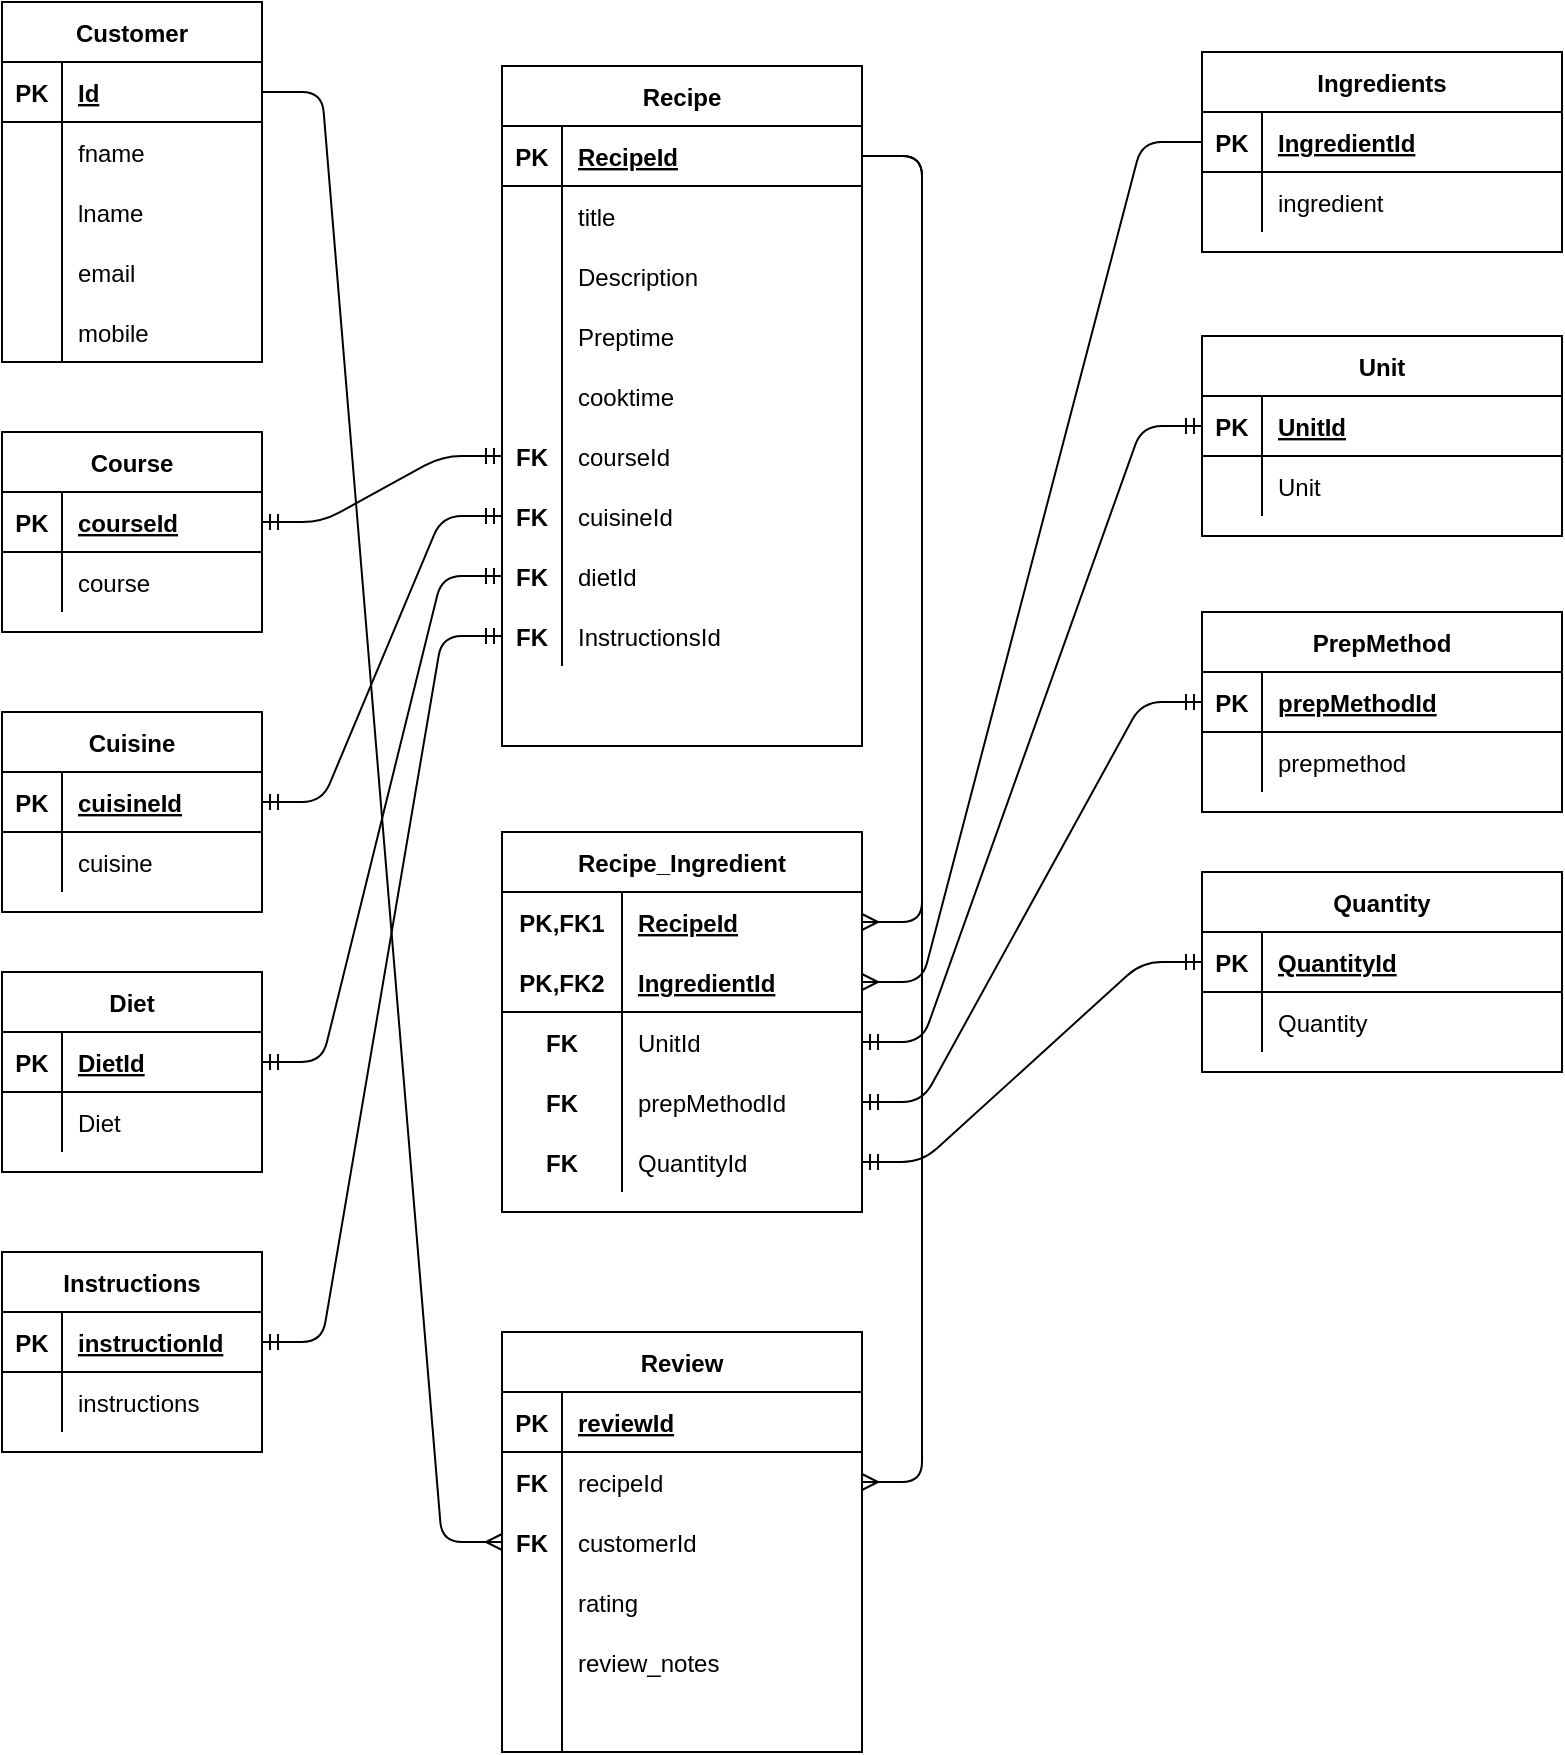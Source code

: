 <mxfile version="14.5.4" type="github">
  <diagram id="c1_cYe2W05QfOeLFE7rr" name="Page-1">
    <mxGraphModel dx="1038" dy="556" grid="1" gridSize="10" guides="1" tooltips="1" connect="1" arrows="1" fold="1" page="1" pageScale="1" pageWidth="850" pageHeight="1100" math="0" shadow="0">
      <root>
        <mxCell id="0" />
        <mxCell id="1" parent="0" />
        <mxCell id="OQLFzOB3HbVpIc1HuOHG-1" value="Customer" style="shape=table;startSize=30;container=1;collapsible=1;childLayout=tableLayout;fixedRows=1;rowLines=0;fontStyle=1;align=center;resizeLast=1;" parent="1" vertex="1">
          <mxGeometry x="30" y="15" width="130" height="180" as="geometry" />
        </mxCell>
        <mxCell id="OQLFzOB3HbVpIc1HuOHG-2" value="" style="shape=partialRectangle;collapsible=0;dropTarget=0;pointerEvents=0;fillColor=none;top=0;left=0;bottom=1;right=0;points=[[0,0.5],[1,0.5]];portConstraint=eastwest;" parent="OQLFzOB3HbVpIc1HuOHG-1" vertex="1">
          <mxGeometry y="30" width="130" height="30" as="geometry" />
        </mxCell>
        <mxCell id="OQLFzOB3HbVpIc1HuOHG-3" value="PK" style="shape=partialRectangle;connectable=0;fillColor=none;top=0;left=0;bottom=0;right=0;fontStyle=1;overflow=hidden;" parent="OQLFzOB3HbVpIc1HuOHG-2" vertex="1">
          <mxGeometry width="30" height="30" as="geometry" />
        </mxCell>
        <mxCell id="OQLFzOB3HbVpIc1HuOHG-4" value="Id" style="shape=partialRectangle;connectable=0;fillColor=none;top=0;left=0;bottom=0;right=0;align=left;spacingLeft=6;fontStyle=5;overflow=hidden;" parent="OQLFzOB3HbVpIc1HuOHG-2" vertex="1">
          <mxGeometry x="30" width="100" height="30" as="geometry" />
        </mxCell>
        <mxCell id="OQLFzOB3HbVpIc1HuOHG-5" value="" style="shape=partialRectangle;collapsible=0;dropTarget=0;pointerEvents=0;fillColor=none;top=0;left=0;bottom=0;right=0;points=[[0,0.5],[1,0.5]];portConstraint=eastwest;" parent="OQLFzOB3HbVpIc1HuOHG-1" vertex="1">
          <mxGeometry y="60" width="130" height="30" as="geometry" />
        </mxCell>
        <mxCell id="OQLFzOB3HbVpIc1HuOHG-6" value="" style="shape=partialRectangle;connectable=0;fillColor=none;top=0;left=0;bottom=0;right=0;editable=1;overflow=hidden;" parent="OQLFzOB3HbVpIc1HuOHG-5" vertex="1">
          <mxGeometry width="30" height="30" as="geometry" />
        </mxCell>
        <mxCell id="OQLFzOB3HbVpIc1HuOHG-7" value="fname" style="shape=partialRectangle;connectable=0;fillColor=none;top=0;left=0;bottom=0;right=0;align=left;spacingLeft=6;overflow=hidden;" parent="OQLFzOB3HbVpIc1HuOHG-5" vertex="1">
          <mxGeometry x="30" width="100" height="30" as="geometry" />
        </mxCell>
        <mxCell id="OQLFzOB3HbVpIc1HuOHG-8" value="" style="shape=partialRectangle;collapsible=0;dropTarget=0;pointerEvents=0;fillColor=none;top=0;left=0;bottom=0;right=0;points=[[0,0.5],[1,0.5]];portConstraint=eastwest;" parent="OQLFzOB3HbVpIc1HuOHG-1" vertex="1">
          <mxGeometry y="90" width="130" height="30" as="geometry" />
        </mxCell>
        <mxCell id="OQLFzOB3HbVpIc1HuOHG-9" value="" style="shape=partialRectangle;connectable=0;fillColor=none;top=0;left=0;bottom=0;right=0;editable=1;overflow=hidden;" parent="OQLFzOB3HbVpIc1HuOHG-8" vertex="1">
          <mxGeometry width="30" height="30" as="geometry" />
        </mxCell>
        <mxCell id="OQLFzOB3HbVpIc1HuOHG-10" value="lname" style="shape=partialRectangle;connectable=0;fillColor=none;top=0;left=0;bottom=0;right=0;align=left;spacingLeft=6;overflow=hidden;" parent="OQLFzOB3HbVpIc1HuOHG-8" vertex="1">
          <mxGeometry x="30" width="100" height="30" as="geometry" />
        </mxCell>
        <mxCell id="V_kt_GirU3p6F8BSQOGr-59" value="" style="shape=partialRectangle;collapsible=0;dropTarget=0;pointerEvents=0;fillColor=none;top=0;left=0;bottom=0;right=0;points=[[0,0.5],[1,0.5]];portConstraint=eastwest;" vertex="1" parent="OQLFzOB3HbVpIc1HuOHG-1">
          <mxGeometry y="120" width="130" height="30" as="geometry" />
        </mxCell>
        <mxCell id="V_kt_GirU3p6F8BSQOGr-60" value="" style="shape=partialRectangle;connectable=0;fillColor=none;top=0;left=0;bottom=0;right=0;editable=1;overflow=hidden;" vertex="1" parent="V_kt_GirU3p6F8BSQOGr-59">
          <mxGeometry width="30" height="30" as="geometry" />
        </mxCell>
        <mxCell id="V_kt_GirU3p6F8BSQOGr-61" value="email" style="shape=partialRectangle;connectable=0;fillColor=none;top=0;left=0;bottom=0;right=0;align=left;spacingLeft=6;overflow=hidden;" vertex="1" parent="V_kt_GirU3p6F8BSQOGr-59">
          <mxGeometry x="30" width="100" height="30" as="geometry" />
        </mxCell>
        <mxCell id="OQLFzOB3HbVpIc1HuOHG-11" value="" style="shape=partialRectangle;collapsible=0;dropTarget=0;pointerEvents=0;fillColor=none;top=0;left=0;bottom=0;right=0;points=[[0,0.5],[1,0.5]];portConstraint=eastwest;" parent="OQLFzOB3HbVpIc1HuOHG-1" vertex="1">
          <mxGeometry y="150" width="130" height="30" as="geometry" />
        </mxCell>
        <mxCell id="OQLFzOB3HbVpIc1HuOHG-12" value="" style="shape=partialRectangle;connectable=0;fillColor=none;top=0;left=0;bottom=0;right=0;editable=1;overflow=hidden;" parent="OQLFzOB3HbVpIc1HuOHG-11" vertex="1">
          <mxGeometry width="30" height="30" as="geometry" />
        </mxCell>
        <mxCell id="OQLFzOB3HbVpIc1HuOHG-13" value="mobile" style="shape=partialRectangle;connectable=0;fillColor=none;top=0;left=0;bottom=0;right=0;align=left;spacingLeft=6;overflow=hidden;" parent="OQLFzOB3HbVpIc1HuOHG-11" vertex="1">
          <mxGeometry x="30" width="100" height="30" as="geometry" />
        </mxCell>
        <mxCell id="OQLFzOB3HbVpIc1HuOHG-28" value="Ingredients" style="shape=table;startSize=30;container=1;collapsible=1;childLayout=tableLayout;fixedRows=1;rowLines=0;fontStyle=1;align=center;resizeLast=1;" parent="1" vertex="1">
          <mxGeometry x="630" y="40" width="180" height="100" as="geometry" />
        </mxCell>
        <mxCell id="V_kt_GirU3p6F8BSQOGr-14" value="" style="shape=partialRectangle;collapsible=0;dropTarget=0;pointerEvents=0;fillColor=none;top=0;left=0;bottom=1;right=0;points=[[0,0.5],[1,0.5]];portConstraint=eastwest;" vertex="1" parent="OQLFzOB3HbVpIc1HuOHG-28">
          <mxGeometry y="30" width="180" height="30" as="geometry" />
        </mxCell>
        <mxCell id="V_kt_GirU3p6F8BSQOGr-15" value="PK" style="shape=partialRectangle;connectable=0;fillColor=none;top=0;left=0;bottom=0;right=0;fontStyle=1;overflow=hidden;" vertex="1" parent="V_kt_GirU3p6F8BSQOGr-14">
          <mxGeometry width="30" height="30" as="geometry" />
        </mxCell>
        <mxCell id="V_kt_GirU3p6F8BSQOGr-16" value="IngredientId" style="shape=partialRectangle;connectable=0;fillColor=none;top=0;left=0;bottom=0;right=0;align=left;spacingLeft=6;fontStyle=5;overflow=hidden;" vertex="1" parent="V_kt_GirU3p6F8BSQOGr-14">
          <mxGeometry x="30" width="150" height="30" as="geometry" />
        </mxCell>
        <mxCell id="OQLFzOB3HbVpIc1HuOHG-32" value="" style="shape=partialRectangle;collapsible=0;dropTarget=0;pointerEvents=0;fillColor=none;top=0;left=0;bottom=0;right=0;points=[[0,0.5],[1,0.5]];portConstraint=eastwest;" parent="OQLFzOB3HbVpIc1HuOHG-28" vertex="1">
          <mxGeometry y="60" width="180" height="30" as="geometry" />
        </mxCell>
        <mxCell id="OQLFzOB3HbVpIc1HuOHG-33" value="" style="shape=partialRectangle;connectable=0;fillColor=none;top=0;left=0;bottom=0;right=0;editable=1;overflow=hidden;" parent="OQLFzOB3HbVpIc1HuOHG-32" vertex="1">
          <mxGeometry width="30" height="30" as="geometry" />
        </mxCell>
        <mxCell id="OQLFzOB3HbVpIc1HuOHG-34" value="ingredient" style="shape=partialRectangle;connectable=0;fillColor=none;top=0;left=0;bottom=0;right=0;align=left;spacingLeft=6;overflow=hidden;" parent="OQLFzOB3HbVpIc1HuOHG-32" vertex="1">
          <mxGeometry x="30" width="150" height="30" as="geometry" />
        </mxCell>
        <mxCell id="JUaD0FgPbk6RhujOC6Gw-1" value="Recipe" style="shape=table;startSize=30;container=1;collapsible=1;childLayout=tableLayout;fixedRows=1;rowLines=0;fontStyle=1;align=center;resizeLast=1;" parent="1" vertex="1">
          <mxGeometry x="280" y="47" width="180" height="340" as="geometry" />
        </mxCell>
        <mxCell id="JUaD0FgPbk6RhujOC6Gw-2" value="" style="shape=partialRectangle;collapsible=0;dropTarget=0;pointerEvents=0;fillColor=none;top=0;left=0;bottom=1;right=0;points=[[0,0.5],[1,0.5]];portConstraint=eastwest;" parent="JUaD0FgPbk6RhujOC6Gw-1" vertex="1">
          <mxGeometry y="30" width="180" height="30" as="geometry" />
        </mxCell>
        <mxCell id="JUaD0FgPbk6RhujOC6Gw-3" value="PK" style="shape=partialRectangle;connectable=0;fillColor=none;top=0;left=0;bottom=0;right=0;fontStyle=1;overflow=hidden;" parent="JUaD0FgPbk6RhujOC6Gw-2" vertex="1">
          <mxGeometry width="30" height="30" as="geometry" />
        </mxCell>
        <mxCell id="JUaD0FgPbk6RhujOC6Gw-4" value="RecipeId" style="shape=partialRectangle;connectable=0;fillColor=none;top=0;left=0;bottom=0;right=0;align=left;spacingLeft=6;fontStyle=5;overflow=hidden;" parent="JUaD0FgPbk6RhujOC6Gw-2" vertex="1">
          <mxGeometry x="30" width="150" height="30" as="geometry" />
        </mxCell>
        <mxCell id="JUaD0FgPbk6RhujOC6Gw-5" value="" style="shape=partialRectangle;collapsible=0;dropTarget=0;pointerEvents=0;fillColor=none;top=0;left=0;bottom=0;right=0;points=[[0,0.5],[1,0.5]];portConstraint=eastwest;" parent="JUaD0FgPbk6RhujOC6Gw-1" vertex="1">
          <mxGeometry y="60" width="180" height="30" as="geometry" />
        </mxCell>
        <mxCell id="JUaD0FgPbk6RhujOC6Gw-6" value="" style="shape=partialRectangle;connectable=0;fillColor=none;top=0;left=0;bottom=0;right=0;editable=1;overflow=hidden;" parent="JUaD0FgPbk6RhujOC6Gw-5" vertex="1">
          <mxGeometry width="30" height="30" as="geometry" />
        </mxCell>
        <mxCell id="JUaD0FgPbk6RhujOC6Gw-7" value="title" style="shape=partialRectangle;connectable=0;fillColor=none;top=0;left=0;bottom=0;right=0;align=left;spacingLeft=6;overflow=hidden;" parent="JUaD0FgPbk6RhujOC6Gw-5" vertex="1">
          <mxGeometry x="30" width="150" height="30" as="geometry" />
        </mxCell>
        <mxCell id="JUaD0FgPbk6RhujOC6Gw-8" value="" style="shape=partialRectangle;collapsible=0;dropTarget=0;pointerEvents=0;fillColor=none;top=0;left=0;bottom=0;right=0;points=[[0,0.5],[1,0.5]];portConstraint=eastwest;" parent="JUaD0FgPbk6RhujOC6Gw-1" vertex="1">
          <mxGeometry y="90" width="180" height="30" as="geometry" />
        </mxCell>
        <mxCell id="JUaD0FgPbk6RhujOC6Gw-9" value="" style="shape=partialRectangle;connectable=0;fillColor=none;top=0;left=0;bottom=0;right=0;editable=1;overflow=hidden;" parent="JUaD0FgPbk6RhujOC6Gw-8" vertex="1">
          <mxGeometry width="30" height="30" as="geometry" />
        </mxCell>
        <mxCell id="JUaD0FgPbk6RhujOC6Gw-10" value="Description" style="shape=partialRectangle;connectable=0;fillColor=none;top=0;left=0;bottom=0;right=0;align=left;spacingLeft=6;overflow=hidden;" parent="JUaD0FgPbk6RhujOC6Gw-8" vertex="1">
          <mxGeometry x="30" width="150" height="30" as="geometry" />
        </mxCell>
        <mxCell id="JUaD0FgPbk6RhujOC6Gw-11" value="" style="shape=partialRectangle;collapsible=0;dropTarget=0;pointerEvents=0;fillColor=none;top=0;left=0;bottom=0;right=0;points=[[0,0.5],[1,0.5]];portConstraint=eastwest;" parent="JUaD0FgPbk6RhujOC6Gw-1" vertex="1">
          <mxGeometry y="120" width="180" height="30" as="geometry" />
        </mxCell>
        <mxCell id="JUaD0FgPbk6RhujOC6Gw-12" value="" style="shape=partialRectangle;connectable=0;fillColor=none;top=0;left=0;bottom=0;right=0;editable=1;overflow=hidden;" parent="JUaD0FgPbk6RhujOC6Gw-11" vertex="1">
          <mxGeometry width="30" height="30" as="geometry" />
        </mxCell>
        <mxCell id="JUaD0FgPbk6RhujOC6Gw-13" value="Preptime" style="shape=partialRectangle;connectable=0;fillColor=none;top=0;left=0;bottom=0;right=0;align=left;spacingLeft=6;overflow=hidden;" parent="JUaD0FgPbk6RhujOC6Gw-11" vertex="1">
          <mxGeometry x="30" width="150" height="30" as="geometry" />
        </mxCell>
        <mxCell id="JUaD0FgPbk6RhujOC6Gw-25" value="" style="shape=partialRectangle;collapsible=0;dropTarget=0;pointerEvents=0;fillColor=none;top=0;left=0;bottom=0;right=0;points=[[0,0.5],[1,0.5]];portConstraint=eastwest;" parent="JUaD0FgPbk6RhujOC6Gw-1" vertex="1">
          <mxGeometry y="150" width="180" height="30" as="geometry" />
        </mxCell>
        <mxCell id="JUaD0FgPbk6RhujOC6Gw-26" value="" style="shape=partialRectangle;connectable=0;fillColor=none;top=0;left=0;bottom=0;right=0;editable=1;overflow=hidden;" parent="JUaD0FgPbk6RhujOC6Gw-25" vertex="1">
          <mxGeometry width="30" height="30" as="geometry" />
        </mxCell>
        <mxCell id="JUaD0FgPbk6RhujOC6Gw-27" value="cooktime" style="shape=partialRectangle;connectable=0;fillColor=none;top=0;left=0;bottom=0;right=0;align=left;spacingLeft=6;overflow=hidden;" parent="JUaD0FgPbk6RhujOC6Gw-25" vertex="1">
          <mxGeometry x="30" width="150" height="30" as="geometry" />
        </mxCell>
        <mxCell id="JUaD0FgPbk6RhujOC6Gw-32" value="" style="shape=partialRectangle;collapsible=0;dropTarget=0;pointerEvents=0;fillColor=none;top=0;left=0;bottom=0;right=0;points=[[0,0.5],[1,0.5]];portConstraint=eastwest;" parent="JUaD0FgPbk6RhujOC6Gw-1" vertex="1">
          <mxGeometry y="180" width="180" height="30" as="geometry" />
        </mxCell>
        <mxCell id="JUaD0FgPbk6RhujOC6Gw-33" value="FK" style="shape=partialRectangle;connectable=0;fillColor=none;top=0;left=0;bottom=0;right=0;editable=1;overflow=hidden;fontStyle=1" parent="JUaD0FgPbk6RhujOC6Gw-32" vertex="1">
          <mxGeometry width="30" height="30" as="geometry" />
        </mxCell>
        <mxCell id="JUaD0FgPbk6RhujOC6Gw-34" value="courseId" style="shape=partialRectangle;connectable=0;fillColor=none;top=0;left=0;bottom=0;right=0;align=left;spacingLeft=6;overflow=hidden;" parent="JUaD0FgPbk6RhujOC6Gw-32" vertex="1">
          <mxGeometry x="30" width="150" height="30" as="geometry" />
        </mxCell>
        <mxCell id="JUaD0FgPbk6RhujOC6Gw-35" value="" style="shape=partialRectangle;collapsible=0;dropTarget=0;pointerEvents=0;fillColor=none;top=0;left=0;bottom=0;right=0;points=[[0,0.5],[1,0.5]];portConstraint=eastwest;" parent="JUaD0FgPbk6RhujOC6Gw-1" vertex="1">
          <mxGeometry y="210" width="180" height="30" as="geometry" />
        </mxCell>
        <mxCell id="JUaD0FgPbk6RhujOC6Gw-36" value="FK" style="shape=partialRectangle;connectable=0;fillColor=none;top=0;left=0;bottom=0;right=0;editable=1;overflow=hidden;fontStyle=1" parent="JUaD0FgPbk6RhujOC6Gw-35" vertex="1">
          <mxGeometry width="30" height="30" as="geometry" />
        </mxCell>
        <mxCell id="JUaD0FgPbk6RhujOC6Gw-37" value="cuisineId" style="shape=partialRectangle;connectable=0;fillColor=none;top=0;left=0;bottom=0;right=0;align=left;spacingLeft=6;overflow=hidden;" parent="JUaD0FgPbk6RhujOC6Gw-35" vertex="1">
          <mxGeometry x="30" width="150" height="30" as="geometry" />
        </mxCell>
        <mxCell id="JUaD0FgPbk6RhujOC6Gw-38" value="" style="shape=partialRectangle;collapsible=0;dropTarget=0;pointerEvents=0;fillColor=none;top=0;left=0;bottom=0;right=0;points=[[0,0.5],[1,0.5]];portConstraint=eastwest;" parent="JUaD0FgPbk6RhujOC6Gw-1" vertex="1">
          <mxGeometry y="240" width="180" height="30" as="geometry" />
        </mxCell>
        <mxCell id="JUaD0FgPbk6RhujOC6Gw-39" value="FK" style="shape=partialRectangle;connectable=0;fillColor=none;top=0;left=0;bottom=0;right=0;editable=1;overflow=hidden;fontStyle=1" parent="JUaD0FgPbk6RhujOC6Gw-38" vertex="1">
          <mxGeometry width="30" height="30" as="geometry" />
        </mxCell>
        <mxCell id="JUaD0FgPbk6RhujOC6Gw-40" value="dietId" style="shape=partialRectangle;connectable=0;fillColor=none;top=0;left=0;bottom=0;right=0;align=left;spacingLeft=6;overflow=hidden;" parent="JUaD0FgPbk6RhujOC6Gw-38" vertex="1">
          <mxGeometry x="30" width="150" height="30" as="geometry" />
        </mxCell>
        <mxCell id="JUaD0FgPbk6RhujOC6Gw-41" value="" style="shape=partialRectangle;collapsible=0;dropTarget=0;pointerEvents=0;fillColor=none;top=0;left=0;bottom=0;right=0;points=[[0,0.5],[1,0.5]];portConstraint=eastwest;" parent="JUaD0FgPbk6RhujOC6Gw-1" vertex="1">
          <mxGeometry y="270" width="180" height="30" as="geometry" />
        </mxCell>
        <mxCell id="JUaD0FgPbk6RhujOC6Gw-42" value="FK" style="shape=partialRectangle;connectable=0;fillColor=none;top=0;left=0;bottom=0;right=0;editable=1;overflow=hidden;fontStyle=1" parent="JUaD0FgPbk6RhujOC6Gw-41" vertex="1">
          <mxGeometry width="30" height="30" as="geometry" />
        </mxCell>
        <mxCell id="JUaD0FgPbk6RhujOC6Gw-43" value="InstructionsId" style="shape=partialRectangle;connectable=0;fillColor=none;top=0;left=0;bottom=0;right=0;align=left;spacingLeft=6;overflow=hidden;" parent="JUaD0FgPbk6RhujOC6Gw-41" vertex="1">
          <mxGeometry x="30" width="150" height="30" as="geometry" />
        </mxCell>
        <mxCell id="JUaD0FgPbk6RhujOC6Gw-47" value="Unit" style="shape=table;startSize=30;container=1;collapsible=1;childLayout=tableLayout;fixedRows=1;rowLines=0;fontStyle=1;align=center;resizeLast=1;" parent="1" vertex="1">
          <mxGeometry x="630" y="182" width="180" height="100" as="geometry" />
        </mxCell>
        <mxCell id="JUaD0FgPbk6RhujOC6Gw-48" value="" style="shape=partialRectangle;collapsible=0;dropTarget=0;pointerEvents=0;fillColor=none;top=0;left=0;bottom=1;right=0;points=[[0,0.5],[1,0.5]];portConstraint=eastwest;" parent="JUaD0FgPbk6RhujOC6Gw-47" vertex="1">
          <mxGeometry y="30" width="180" height="30" as="geometry" />
        </mxCell>
        <mxCell id="JUaD0FgPbk6RhujOC6Gw-49" value="PK" style="shape=partialRectangle;connectable=0;fillColor=none;top=0;left=0;bottom=0;right=0;fontStyle=1;overflow=hidden;" parent="JUaD0FgPbk6RhujOC6Gw-48" vertex="1">
          <mxGeometry width="30" height="30" as="geometry" />
        </mxCell>
        <mxCell id="JUaD0FgPbk6RhujOC6Gw-50" value="UnitId" style="shape=partialRectangle;connectable=0;fillColor=none;top=0;left=0;bottom=0;right=0;align=left;spacingLeft=6;fontStyle=5;overflow=hidden;" parent="JUaD0FgPbk6RhujOC6Gw-48" vertex="1">
          <mxGeometry x="30" width="150" height="30" as="geometry" />
        </mxCell>
        <mxCell id="JUaD0FgPbk6RhujOC6Gw-51" value="" style="shape=partialRectangle;collapsible=0;dropTarget=0;pointerEvents=0;fillColor=none;top=0;left=0;bottom=0;right=0;points=[[0,0.5],[1,0.5]];portConstraint=eastwest;" parent="JUaD0FgPbk6RhujOC6Gw-47" vertex="1">
          <mxGeometry y="60" width="180" height="30" as="geometry" />
        </mxCell>
        <mxCell id="JUaD0FgPbk6RhujOC6Gw-52" value="" style="shape=partialRectangle;connectable=0;fillColor=none;top=0;left=0;bottom=0;right=0;editable=1;overflow=hidden;" parent="JUaD0FgPbk6RhujOC6Gw-51" vertex="1">
          <mxGeometry width="30" height="30" as="geometry" />
        </mxCell>
        <mxCell id="JUaD0FgPbk6RhujOC6Gw-53" value="Unit" style="shape=partialRectangle;connectable=0;fillColor=none;top=0;left=0;bottom=0;right=0;align=left;spacingLeft=6;overflow=hidden;" parent="JUaD0FgPbk6RhujOC6Gw-51" vertex="1">
          <mxGeometry x="30" width="150" height="30" as="geometry" />
        </mxCell>
        <mxCell id="JUaD0FgPbk6RhujOC6Gw-60" value="Quantity" style="shape=table;startSize=30;container=1;collapsible=1;childLayout=tableLayout;fixedRows=1;rowLines=0;fontStyle=1;align=center;resizeLast=1;" parent="1" vertex="1">
          <mxGeometry x="630" y="450" width="180" height="100" as="geometry" />
        </mxCell>
        <mxCell id="JUaD0FgPbk6RhujOC6Gw-61" value="" style="shape=partialRectangle;collapsible=0;dropTarget=0;pointerEvents=0;fillColor=none;top=0;left=0;bottom=1;right=0;points=[[0,0.5],[1,0.5]];portConstraint=eastwest;" parent="JUaD0FgPbk6RhujOC6Gw-60" vertex="1">
          <mxGeometry y="30" width="180" height="30" as="geometry" />
        </mxCell>
        <mxCell id="JUaD0FgPbk6RhujOC6Gw-62" value="PK" style="shape=partialRectangle;connectable=0;fillColor=none;top=0;left=0;bottom=0;right=0;fontStyle=1;overflow=hidden;" parent="JUaD0FgPbk6RhujOC6Gw-61" vertex="1">
          <mxGeometry width="30" height="30" as="geometry" />
        </mxCell>
        <mxCell id="JUaD0FgPbk6RhujOC6Gw-63" value="QuantityId" style="shape=partialRectangle;connectable=0;fillColor=none;top=0;left=0;bottom=0;right=0;align=left;spacingLeft=6;fontStyle=5;overflow=hidden;" parent="JUaD0FgPbk6RhujOC6Gw-61" vertex="1">
          <mxGeometry x="30" width="150" height="30" as="geometry" />
        </mxCell>
        <mxCell id="JUaD0FgPbk6RhujOC6Gw-64" value="" style="shape=partialRectangle;collapsible=0;dropTarget=0;pointerEvents=0;fillColor=none;top=0;left=0;bottom=0;right=0;points=[[0,0.5],[1,0.5]];portConstraint=eastwest;" parent="JUaD0FgPbk6RhujOC6Gw-60" vertex="1">
          <mxGeometry y="60" width="180" height="30" as="geometry" />
        </mxCell>
        <mxCell id="JUaD0FgPbk6RhujOC6Gw-65" value="" style="shape=partialRectangle;connectable=0;fillColor=none;top=0;left=0;bottom=0;right=0;editable=1;overflow=hidden;" parent="JUaD0FgPbk6RhujOC6Gw-64" vertex="1">
          <mxGeometry width="30" height="30" as="geometry" />
        </mxCell>
        <mxCell id="JUaD0FgPbk6RhujOC6Gw-66" value="Quantity" style="shape=partialRectangle;connectable=0;fillColor=none;top=0;left=0;bottom=0;right=0;align=left;spacingLeft=6;overflow=hidden;" parent="JUaD0FgPbk6RhujOC6Gw-64" vertex="1">
          <mxGeometry x="30" width="150" height="30" as="geometry" />
        </mxCell>
        <mxCell id="V_kt_GirU3p6F8BSQOGr-1" value="Recipe_Ingredient" style="shape=table;startSize=30;container=1;collapsible=1;childLayout=tableLayout;fixedRows=1;rowLines=0;fontStyle=1;align=center;resizeLast=1;" vertex="1" parent="1">
          <mxGeometry x="280" y="430" width="180" height="190" as="geometry" />
        </mxCell>
        <mxCell id="V_kt_GirU3p6F8BSQOGr-2" value="" style="shape=partialRectangle;collapsible=0;dropTarget=0;pointerEvents=0;fillColor=none;top=0;left=0;bottom=0;right=0;points=[[0,0.5],[1,0.5]];portConstraint=eastwest;" vertex="1" parent="V_kt_GirU3p6F8BSQOGr-1">
          <mxGeometry y="30" width="180" height="30" as="geometry" />
        </mxCell>
        <mxCell id="V_kt_GirU3p6F8BSQOGr-3" value="PK,FK1" style="shape=partialRectangle;connectable=0;fillColor=none;top=0;left=0;bottom=0;right=0;fontStyle=1;overflow=hidden;" vertex="1" parent="V_kt_GirU3p6F8BSQOGr-2">
          <mxGeometry width="60" height="30" as="geometry" />
        </mxCell>
        <mxCell id="V_kt_GirU3p6F8BSQOGr-4" value="RecipeId" style="shape=partialRectangle;connectable=0;fillColor=none;top=0;left=0;bottom=0;right=0;align=left;spacingLeft=6;fontStyle=5;overflow=hidden;" vertex="1" parent="V_kt_GirU3p6F8BSQOGr-2">
          <mxGeometry x="60" width="120" height="30" as="geometry" />
        </mxCell>
        <mxCell id="V_kt_GirU3p6F8BSQOGr-5" value="" style="shape=partialRectangle;collapsible=0;dropTarget=0;pointerEvents=0;fillColor=none;top=0;left=0;bottom=1;right=0;points=[[0,0.5],[1,0.5]];portConstraint=eastwest;" vertex="1" parent="V_kt_GirU3p6F8BSQOGr-1">
          <mxGeometry y="60" width="180" height="30" as="geometry" />
        </mxCell>
        <mxCell id="V_kt_GirU3p6F8BSQOGr-6" value="PK,FK2" style="shape=partialRectangle;connectable=0;fillColor=none;top=0;left=0;bottom=0;right=0;fontStyle=1;overflow=hidden;" vertex="1" parent="V_kt_GirU3p6F8BSQOGr-5">
          <mxGeometry width="60" height="30" as="geometry" />
        </mxCell>
        <mxCell id="V_kt_GirU3p6F8BSQOGr-7" value="IngredientId" style="shape=partialRectangle;connectable=0;fillColor=none;top=0;left=0;bottom=0;right=0;align=left;spacingLeft=6;fontStyle=5;overflow=hidden;" vertex="1" parent="V_kt_GirU3p6F8BSQOGr-5">
          <mxGeometry x="60" width="120" height="30" as="geometry" />
        </mxCell>
        <mxCell id="V_kt_GirU3p6F8BSQOGr-8" value="" style="shape=partialRectangle;collapsible=0;dropTarget=0;pointerEvents=0;fillColor=none;top=0;left=0;bottom=0;right=0;points=[[0,0.5],[1,0.5]];portConstraint=eastwest;" vertex="1" parent="V_kt_GirU3p6F8BSQOGr-1">
          <mxGeometry y="90" width="180" height="30" as="geometry" />
        </mxCell>
        <mxCell id="V_kt_GirU3p6F8BSQOGr-9" value="FK" style="shape=partialRectangle;connectable=0;fillColor=none;top=0;left=0;bottom=0;right=0;editable=1;overflow=hidden;fontStyle=1" vertex="1" parent="V_kt_GirU3p6F8BSQOGr-8">
          <mxGeometry width="60" height="30" as="geometry" />
        </mxCell>
        <mxCell id="V_kt_GirU3p6F8BSQOGr-10" value="UnitId" style="shape=partialRectangle;connectable=0;fillColor=none;top=0;left=0;bottom=0;right=0;align=left;spacingLeft=6;overflow=hidden;" vertex="1" parent="V_kt_GirU3p6F8BSQOGr-8">
          <mxGeometry x="60" width="120" height="30" as="geometry" />
        </mxCell>
        <mxCell id="V_kt_GirU3p6F8BSQOGr-41" value="" style="shape=partialRectangle;collapsible=0;dropTarget=0;pointerEvents=0;fillColor=none;top=0;left=0;bottom=0;right=0;points=[[0,0.5],[1,0.5]];portConstraint=eastwest;" vertex="1" parent="V_kt_GirU3p6F8BSQOGr-1">
          <mxGeometry y="120" width="180" height="30" as="geometry" />
        </mxCell>
        <mxCell id="V_kt_GirU3p6F8BSQOGr-42" value="FK" style="shape=partialRectangle;connectable=0;fillColor=none;top=0;left=0;bottom=0;right=0;editable=1;overflow=hidden;fontStyle=1" vertex="1" parent="V_kt_GirU3p6F8BSQOGr-41">
          <mxGeometry width="60" height="30" as="geometry" />
        </mxCell>
        <mxCell id="V_kt_GirU3p6F8BSQOGr-43" value="prepMethodId" style="shape=partialRectangle;connectable=0;fillColor=none;top=0;left=0;bottom=0;right=0;align=left;spacingLeft=6;overflow=hidden;" vertex="1" parent="V_kt_GirU3p6F8BSQOGr-41">
          <mxGeometry x="60" width="120" height="30" as="geometry" />
        </mxCell>
        <mxCell id="V_kt_GirU3p6F8BSQOGr-11" value="" style="shape=partialRectangle;collapsible=0;dropTarget=0;pointerEvents=0;fillColor=none;top=0;left=0;bottom=0;right=0;points=[[0,0.5],[1,0.5]];portConstraint=eastwest;" vertex="1" parent="V_kt_GirU3p6F8BSQOGr-1">
          <mxGeometry y="150" width="180" height="30" as="geometry" />
        </mxCell>
        <mxCell id="V_kt_GirU3p6F8BSQOGr-12" value="FK" style="shape=partialRectangle;connectable=0;fillColor=none;top=0;left=0;bottom=0;right=0;editable=1;overflow=hidden;fontStyle=1" vertex="1" parent="V_kt_GirU3p6F8BSQOGr-11">
          <mxGeometry width="60" height="30" as="geometry" />
        </mxCell>
        <mxCell id="V_kt_GirU3p6F8BSQOGr-13" value="QuantityId" style="shape=partialRectangle;connectable=0;fillColor=none;top=0;left=0;bottom=0;right=0;align=left;spacingLeft=6;overflow=hidden;" vertex="1" parent="V_kt_GirU3p6F8BSQOGr-11">
          <mxGeometry x="60" width="120" height="30" as="geometry" />
        </mxCell>
        <mxCell id="V_kt_GirU3p6F8BSQOGr-21" value="PrepMethod" style="shape=table;startSize=30;container=1;collapsible=1;childLayout=tableLayout;fixedRows=1;rowLines=0;fontStyle=1;align=center;resizeLast=1;" vertex="1" parent="1">
          <mxGeometry x="630" y="320" width="180" height="100" as="geometry" />
        </mxCell>
        <mxCell id="V_kt_GirU3p6F8BSQOGr-22" value="" style="shape=partialRectangle;collapsible=0;dropTarget=0;pointerEvents=0;fillColor=none;top=0;left=0;bottom=1;right=0;points=[[0,0.5],[1,0.5]];portConstraint=eastwest;" vertex="1" parent="V_kt_GirU3p6F8BSQOGr-21">
          <mxGeometry y="30" width="180" height="30" as="geometry" />
        </mxCell>
        <mxCell id="V_kt_GirU3p6F8BSQOGr-23" value="PK" style="shape=partialRectangle;connectable=0;fillColor=none;top=0;left=0;bottom=0;right=0;fontStyle=1;overflow=hidden;" vertex="1" parent="V_kt_GirU3p6F8BSQOGr-22">
          <mxGeometry width="30" height="30" as="geometry" />
        </mxCell>
        <mxCell id="V_kt_GirU3p6F8BSQOGr-24" value="prepMethodId" style="shape=partialRectangle;connectable=0;fillColor=none;top=0;left=0;bottom=0;right=0;align=left;spacingLeft=6;fontStyle=5;overflow=hidden;" vertex="1" parent="V_kt_GirU3p6F8BSQOGr-22">
          <mxGeometry x="30" width="150" height="30" as="geometry" />
        </mxCell>
        <mxCell id="V_kt_GirU3p6F8BSQOGr-25" value="" style="shape=partialRectangle;collapsible=0;dropTarget=0;pointerEvents=0;fillColor=none;top=0;left=0;bottom=0;right=0;points=[[0,0.5],[1,0.5]];portConstraint=eastwest;" vertex="1" parent="V_kt_GirU3p6F8BSQOGr-21">
          <mxGeometry y="60" width="180" height="30" as="geometry" />
        </mxCell>
        <mxCell id="V_kt_GirU3p6F8BSQOGr-26" value="" style="shape=partialRectangle;connectable=0;fillColor=none;top=0;left=0;bottom=0;right=0;editable=1;overflow=hidden;" vertex="1" parent="V_kt_GirU3p6F8BSQOGr-25">
          <mxGeometry width="30" height="30" as="geometry" />
        </mxCell>
        <mxCell id="V_kt_GirU3p6F8BSQOGr-27" value="prepmethod" style="shape=partialRectangle;connectable=0;fillColor=none;top=0;left=0;bottom=0;right=0;align=left;spacingLeft=6;overflow=hidden;" vertex="1" parent="V_kt_GirU3p6F8BSQOGr-25">
          <mxGeometry x="30" width="150" height="30" as="geometry" />
        </mxCell>
        <mxCell id="V_kt_GirU3p6F8BSQOGr-45" value="Course" style="shape=table;startSize=30;container=1;collapsible=1;childLayout=tableLayout;fixedRows=1;rowLines=0;fontStyle=1;align=center;resizeLast=1;" vertex="1" parent="1">
          <mxGeometry x="30" y="230" width="130" height="100" as="geometry" />
        </mxCell>
        <mxCell id="V_kt_GirU3p6F8BSQOGr-46" value="" style="shape=partialRectangle;collapsible=0;dropTarget=0;pointerEvents=0;fillColor=none;top=0;left=0;bottom=1;right=0;points=[[0,0.5],[1,0.5]];portConstraint=eastwest;" vertex="1" parent="V_kt_GirU3p6F8BSQOGr-45">
          <mxGeometry y="30" width="130" height="30" as="geometry" />
        </mxCell>
        <mxCell id="V_kt_GirU3p6F8BSQOGr-47" value="PK" style="shape=partialRectangle;connectable=0;fillColor=none;top=0;left=0;bottom=0;right=0;fontStyle=1;overflow=hidden;" vertex="1" parent="V_kt_GirU3p6F8BSQOGr-46">
          <mxGeometry width="30" height="30" as="geometry" />
        </mxCell>
        <mxCell id="V_kt_GirU3p6F8BSQOGr-48" value="courseId" style="shape=partialRectangle;connectable=0;fillColor=none;top=0;left=0;bottom=0;right=0;align=left;spacingLeft=6;fontStyle=5;overflow=hidden;" vertex="1" parent="V_kt_GirU3p6F8BSQOGr-46">
          <mxGeometry x="30" width="100" height="30" as="geometry" />
        </mxCell>
        <mxCell id="V_kt_GirU3p6F8BSQOGr-49" value="" style="shape=partialRectangle;collapsible=0;dropTarget=0;pointerEvents=0;fillColor=none;top=0;left=0;bottom=0;right=0;points=[[0,0.5],[1,0.5]];portConstraint=eastwest;" vertex="1" parent="V_kt_GirU3p6F8BSQOGr-45">
          <mxGeometry y="60" width="130" height="30" as="geometry" />
        </mxCell>
        <mxCell id="V_kt_GirU3p6F8BSQOGr-50" value="" style="shape=partialRectangle;connectable=0;fillColor=none;top=0;left=0;bottom=0;right=0;editable=1;overflow=hidden;" vertex="1" parent="V_kt_GirU3p6F8BSQOGr-49">
          <mxGeometry width="30" height="30" as="geometry" />
        </mxCell>
        <mxCell id="V_kt_GirU3p6F8BSQOGr-51" value="course" style="shape=partialRectangle;connectable=0;fillColor=none;top=0;left=0;bottom=0;right=0;align=left;spacingLeft=6;overflow=hidden;" vertex="1" parent="V_kt_GirU3p6F8BSQOGr-49">
          <mxGeometry x="30" width="100" height="30" as="geometry" />
        </mxCell>
        <mxCell id="V_kt_GirU3p6F8BSQOGr-62" value="Diet" style="shape=table;startSize=30;container=1;collapsible=1;childLayout=tableLayout;fixedRows=1;rowLines=0;fontStyle=1;align=center;resizeLast=1;" vertex="1" parent="1">
          <mxGeometry x="30" y="500" width="130" height="100" as="geometry" />
        </mxCell>
        <mxCell id="V_kt_GirU3p6F8BSQOGr-63" value="" style="shape=partialRectangle;collapsible=0;dropTarget=0;pointerEvents=0;fillColor=none;top=0;left=0;bottom=1;right=0;points=[[0,0.5],[1,0.5]];portConstraint=eastwest;" vertex="1" parent="V_kt_GirU3p6F8BSQOGr-62">
          <mxGeometry y="30" width="130" height="30" as="geometry" />
        </mxCell>
        <mxCell id="V_kt_GirU3p6F8BSQOGr-64" value="PK" style="shape=partialRectangle;connectable=0;fillColor=none;top=0;left=0;bottom=0;right=0;fontStyle=1;overflow=hidden;" vertex="1" parent="V_kt_GirU3p6F8BSQOGr-63">
          <mxGeometry width="30" height="30" as="geometry" />
        </mxCell>
        <mxCell id="V_kt_GirU3p6F8BSQOGr-65" value="DietId" style="shape=partialRectangle;connectable=0;fillColor=none;top=0;left=0;bottom=0;right=0;align=left;spacingLeft=6;fontStyle=5;overflow=hidden;" vertex="1" parent="V_kt_GirU3p6F8BSQOGr-63">
          <mxGeometry x="30" width="100" height="30" as="geometry" />
        </mxCell>
        <mxCell id="V_kt_GirU3p6F8BSQOGr-66" value="" style="shape=partialRectangle;collapsible=0;dropTarget=0;pointerEvents=0;fillColor=none;top=0;left=0;bottom=0;right=0;points=[[0,0.5],[1,0.5]];portConstraint=eastwest;" vertex="1" parent="V_kt_GirU3p6F8BSQOGr-62">
          <mxGeometry y="60" width="130" height="30" as="geometry" />
        </mxCell>
        <mxCell id="V_kt_GirU3p6F8BSQOGr-67" value="" style="shape=partialRectangle;connectable=0;fillColor=none;top=0;left=0;bottom=0;right=0;editable=1;overflow=hidden;" vertex="1" parent="V_kt_GirU3p6F8BSQOGr-66">
          <mxGeometry width="30" height="30" as="geometry" />
        </mxCell>
        <mxCell id="V_kt_GirU3p6F8BSQOGr-68" value="Diet" style="shape=partialRectangle;connectable=0;fillColor=none;top=0;left=0;bottom=0;right=0;align=left;spacingLeft=6;overflow=hidden;" vertex="1" parent="V_kt_GirU3p6F8BSQOGr-66">
          <mxGeometry x="30" width="100" height="30" as="geometry" />
        </mxCell>
        <mxCell id="V_kt_GirU3p6F8BSQOGr-76" value="Cuisine" style="shape=table;startSize=30;container=1;collapsible=1;childLayout=tableLayout;fixedRows=1;rowLines=0;fontStyle=1;align=center;resizeLast=1;" vertex="1" parent="1">
          <mxGeometry x="30" y="370" width="130" height="100" as="geometry" />
        </mxCell>
        <mxCell id="V_kt_GirU3p6F8BSQOGr-77" value="" style="shape=partialRectangle;collapsible=0;dropTarget=0;pointerEvents=0;fillColor=none;top=0;left=0;bottom=1;right=0;points=[[0,0.5],[1,0.5]];portConstraint=eastwest;" vertex="1" parent="V_kt_GirU3p6F8BSQOGr-76">
          <mxGeometry y="30" width="130" height="30" as="geometry" />
        </mxCell>
        <mxCell id="V_kt_GirU3p6F8BSQOGr-78" value="PK" style="shape=partialRectangle;connectable=0;fillColor=none;top=0;left=0;bottom=0;right=0;fontStyle=1;overflow=hidden;" vertex="1" parent="V_kt_GirU3p6F8BSQOGr-77">
          <mxGeometry width="30" height="30" as="geometry" />
        </mxCell>
        <mxCell id="V_kt_GirU3p6F8BSQOGr-79" value="cuisineId" style="shape=partialRectangle;connectable=0;fillColor=none;top=0;left=0;bottom=0;right=0;align=left;spacingLeft=6;fontStyle=5;overflow=hidden;" vertex="1" parent="V_kt_GirU3p6F8BSQOGr-77">
          <mxGeometry x="30" width="100" height="30" as="geometry" />
        </mxCell>
        <mxCell id="V_kt_GirU3p6F8BSQOGr-80" value="" style="shape=partialRectangle;collapsible=0;dropTarget=0;pointerEvents=0;fillColor=none;top=0;left=0;bottom=0;right=0;points=[[0,0.5],[1,0.5]];portConstraint=eastwest;" vertex="1" parent="V_kt_GirU3p6F8BSQOGr-76">
          <mxGeometry y="60" width="130" height="30" as="geometry" />
        </mxCell>
        <mxCell id="V_kt_GirU3p6F8BSQOGr-81" value="" style="shape=partialRectangle;connectable=0;fillColor=none;top=0;left=0;bottom=0;right=0;editable=1;overflow=hidden;" vertex="1" parent="V_kt_GirU3p6F8BSQOGr-80">
          <mxGeometry width="30" height="30" as="geometry" />
        </mxCell>
        <mxCell id="V_kt_GirU3p6F8BSQOGr-82" value="cuisine" style="shape=partialRectangle;connectable=0;fillColor=none;top=0;left=0;bottom=0;right=0;align=left;spacingLeft=6;overflow=hidden;" vertex="1" parent="V_kt_GirU3p6F8BSQOGr-80">
          <mxGeometry x="30" width="100" height="30" as="geometry" />
        </mxCell>
        <mxCell id="V_kt_GirU3p6F8BSQOGr-89" value="Instructions" style="shape=table;startSize=30;container=1;collapsible=1;childLayout=tableLayout;fixedRows=1;rowLines=0;fontStyle=1;align=center;resizeLast=1;" vertex="1" parent="1">
          <mxGeometry x="30" y="640" width="130" height="100" as="geometry" />
        </mxCell>
        <mxCell id="V_kt_GirU3p6F8BSQOGr-90" value="" style="shape=partialRectangle;collapsible=0;dropTarget=0;pointerEvents=0;fillColor=none;top=0;left=0;bottom=1;right=0;points=[[0,0.5],[1,0.5]];portConstraint=eastwest;" vertex="1" parent="V_kt_GirU3p6F8BSQOGr-89">
          <mxGeometry y="30" width="130" height="30" as="geometry" />
        </mxCell>
        <mxCell id="V_kt_GirU3p6F8BSQOGr-91" value="PK" style="shape=partialRectangle;connectable=0;fillColor=none;top=0;left=0;bottom=0;right=0;fontStyle=1;overflow=hidden;" vertex="1" parent="V_kt_GirU3p6F8BSQOGr-90">
          <mxGeometry width="30" height="30" as="geometry" />
        </mxCell>
        <mxCell id="V_kt_GirU3p6F8BSQOGr-92" value="instructionId" style="shape=partialRectangle;connectable=0;fillColor=none;top=0;left=0;bottom=0;right=0;align=left;spacingLeft=6;fontStyle=5;overflow=hidden;" vertex="1" parent="V_kt_GirU3p6F8BSQOGr-90">
          <mxGeometry x="30" width="100" height="30" as="geometry" />
        </mxCell>
        <mxCell id="V_kt_GirU3p6F8BSQOGr-93" value="" style="shape=partialRectangle;collapsible=0;dropTarget=0;pointerEvents=0;fillColor=none;top=0;left=0;bottom=0;right=0;points=[[0,0.5],[1,0.5]];portConstraint=eastwest;" vertex="1" parent="V_kt_GirU3p6F8BSQOGr-89">
          <mxGeometry y="60" width="130" height="30" as="geometry" />
        </mxCell>
        <mxCell id="V_kt_GirU3p6F8BSQOGr-94" value="" style="shape=partialRectangle;connectable=0;fillColor=none;top=0;left=0;bottom=0;right=0;editable=1;overflow=hidden;" vertex="1" parent="V_kt_GirU3p6F8BSQOGr-93">
          <mxGeometry width="30" height="30" as="geometry" />
        </mxCell>
        <mxCell id="V_kt_GirU3p6F8BSQOGr-95" value="instructions" style="shape=partialRectangle;connectable=0;fillColor=none;top=0;left=0;bottom=0;right=0;align=left;spacingLeft=6;overflow=hidden;" vertex="1" parent="V_kt_GirU3p6F8BSQOGr-93">
          <mxGeometry x="30" width="100" height="30" as="geometry" />
        </mxCell>
        <mxCell id="V_kt_GirU3p6F8BSQOGr-104" value="" style="edgeStyle=entityRelationEdgeStyle;fontSize=12;html=1;endArrow=ERmandOne;startArrow=ERmandOne;" edge="1" parent="1" source="V_kt_GirU3p6F8BSQOGr-63" target="JUaD0FgPbk6RhujOC6Gw-38">
          <mxGeometry width="100" height="100" relative="1" as="geometry">
            <mxPoint x="130" y="530" as="sourcePoint" />
            <mxPoint x="230" y="430" as="targetPoint" />
          </mxGeometry>
        </mxCell>
        <mxCell id="V_kt_GirU3p6F8BSQOGr-105" value="" style="edgeStyle=entityRelationEdgeStyle;fontSize=12;html=1;endArrow=ERmandOne;startArrow=ERmandOne;exitX=1;exitY=0.5;exitDx=0;exitDy=0;" edge="1" parent="1" source="V_kt_GirU3p6F8BSQOGr-46" target="JUaD0FgPbk6RhujOC6Gw-32">
          <mxGeometry width="100" height="100" relative="1" as="geometry">
            <mxPoint x="170" y="440" as="sourcePoint" />
            <mxPoint x="290" y="312" as="targetPoint" />
          </mxGeometry>
        </mxCell>
        <mxCell id="V_kt_GirU3p6F8BSQOGr-106" value="" style="edgeStyle=entityRelationEdgeStyle;fontSize=12;html=1;endArrow=ERmandOne;startArrow=ERmandOne;" edge="1" parent="1" source="V_kt_GirU3p6F8BSQOGr-77" target="JUaD0FgPbk6RhujOC6Gw-35">
          <mxGeometry width="100" height="100" relative="1" as="geometry">
            <mxPoint x="170" y="440" as="sourcePoint" />
            <mxPoint x="290" y="312" as="targetPoint" />
          </mxGeometry>
        </mxCell>
        <mxCell id="V_kt_GirU3p6F8BSQOGr-107" value="" style="edgeStyle=entityRelationEdgeStyle;fontSize=12;html=1;endArrow=ERmandOne;startArrow=ERmandOne;" edge="1" parent="1" source="V_kt_GirU3p6F8BSQOGr-90" target="JUaD0FgPbk6RhujOC6Gw-41">
          <mxGeometry width="100" height="100" relative="1" as="geometry">
            <mxPoint x="170" y="555" as="sourcePoint" />
            <mxPoint x="290" y="312" as="targetPoint" />
          </mxGeometry>
        </mxCell>
        <mxCell id="V_kt_GirU3p6F8BSQOGr-108" value="" style="edgeStyle=entityRelationEdgeStyle;fontSize=12;html=1;endArrow=ERmany;" edge="1" parent="1" source="JUaD0FgPbk6RhujOC6Gw-2" target="V_kt_GirU3p6F8BSQOGr-2">
          <mxGeometry width="100" height="100" relative="1" as="geometry">
            <mxPoint x="510" y="230" as="sourcePoint" />
            <mxPoint x="610" y="130" as="targetPoint" />
          </mxGeometry>
        </mxCell>
        <mxCell id="V_kt_GirU3p6F8BSQOGr-109" value="" style="edgeStyle=entityRelationEdgeStyle;fontSize=12;html=1;endArrow=ERmany;exitX=0;exitY=0.5;exitDx=0;exitDy=0;" edge="1" parent="1" source="V_kt_GirU3p6F8BSQOGr-14" target="V_kt_GirU3p6F8BSQOGr-5">
          <mxGeometry width="100" height="100" relative="1" as="geometry">
            <mxPoint x="470" y="102" as="sourcePoint" />
            <mxPoint x="470" y="485" as="targetPoint" />
          </mxGeometry>
        </mxCell>
        <mxCell id="V_kt_GirU3p6F8BSQOGr-110" value="" style="edgeStyle=entityRelationEdgeStyle;fontSize=12;html=1;endArrow=ERmandOne;startArrow=ERmandOne;" edge="1" parent="1" source="V_kt_GirU3p6F8BSQOGr-8" target="JUaD0FgPbk6RhujOC6Gw-48">
          <mxGeometry width="100" height="100" relative="1" as="geometry">
            <mxPoint x="170" y="695" as="sourcePoint" />
            <mxPoint x="290" y="342" as="targetPoint" />
          </mxGeometry>
        </mxCell>
        <mxCell id="V_kt_GirU3p6F8BSQOGr-111" value="" style="edgeStyle=entityRelationEdgeStyle;fontSize=12;html=1;endArrow=ERmandOne;startArrow=ERmandOne;" edge="1" parent="1" source="V_kt_GirU3p6F8BSQOGr-11" target="JUaD0FgPbk6RhujOC6Gw-61">
          <mxGeometry width="100" height="100" relative="1" as="geometry">
            <mxPoint x="470" y="545" as="sourcePoint" />
            <mxPoint x="640" y="237" as="targetPoint" />
          </mxGeometry>
        </mxCell>
        <mxCell id="V_kt_GirU3p6F8BSQOGr-112" value="" style="edgeStyle=entityRelationEdgeStyle;fontSize=12;html=1;endArrow=ERmandOne;startArrow=ERmandOne;entryX=0;entryY=0.5;entryDx=0;entryDy=0;" edge="1" parent="1" source="V_kt_GirU3p6F8BSQOGr-41" target="V_kt_GirU3p6F8BSQOGr-22">
          <mxGeometry width="100" height="100" relative="1" as="geometry">
            <mxPoint x="470" y="605" as="sourcePoint" />
            <mxPoint x="640" y="380" as="targetPoint" />
          </mxGeometry>
        </mxCell>
        <mxCell id="V_kt_GirU3p6F8BSQOGr-147" value="Review" style="shape=table;startSize=30;container=1;collapsible=1;childLayout=tableLayout;fixedRows=1;rowLines=0;fontStyle=1;align=center;resizeLast=1;" vertex="1" parent="1">
          <mxGeometry x="280" y="680" width="180" height="210" as="geometry" />
        </mxCell>
        <mxCell id="V_kt_GirU3p6F8BSQOGr-148" value="" style="shape=partialRectangle;collapsible=0;dropTarget=0;pointerEvents=0;fillColor=none;top=0;left=0;bottom=1;right=0;points=[[0,0.5],[1,0.5]];portConstraint=eastwest;" vertex="1" parent="V_kt_GirU3p6F8BSQOGr-147">
          <mxGeometry y="30" width="180" height="30" as="geometry" />
        </mxCell>
        <mxCell id="V_kt_GirU3p6F8BSQOGr-149" value="PK" style="shape=partialRectangle;connectable=0;fillColor=none;top=0;left=0;bottom=0;right=0;fontStyle=1;overflow=hidden;" vertex="1" parent="V_kt_GirU3p6F8BSQOGr-148">
          <mxGeometry width="30" height="30" as="geometry" />
        </mxCell>
        <mxCell id="V_kt_GirU3p6F8BSQOGr-150" value="reviewId" style="shape=partialRectangle;connectable=0;fillColor=none;top=0;left=0;bottom=0;right=0;align=left;spacingLeft=6;fontStyle=5;overflow=hidden;" vertex="1" parent="V_kt_GirU3p6F8BSQOGr-148">
          <mxGeometry x="30" width="150" height="30" as="geometry" />
        </mxCell>
        <mxCell id="V_kt_GirU3p6F8BSQOGr-164" value="" style="shape=partialRectangle;collapsible=0;dropTarget=0;pointerEvents=0;fillColor=none;top=0;left=0;bottom=0;right=0;points=[[0,0.5],[1,0.5]];portConstraint=eastwest;" vertex="1" parent="V_kt_GirU3p6F8BSQOGr-147">
          <mxGeometry y="60" width="180" height="30" as="geometry" />
        </mxCell>
        <mxCell id="V_kt_GirU3p6F8BSQOGr-165" value="FK" style="shape=partialRectangle;connectable=0;fillColor=none;top=0;left=0;bottom=0;right=0;fontStyle=1;overflow=hidden;" vertex="1" parent="V_kt_GirU3p6F8BSQOGr-164">
          <mxGeometry width="30" height="30" as="geometry" />
        </mxCell>
        <mxCell id="V_kt_GirU3p6F8BSQOGr-166" value="recipeId" style="shape=partialRectangle;connectable=0;fillColor=none;top=0;left=0;bottom=0;right=0;align=left;spacingLeft=6;fontStyle=0;overflow=hidden;" vertex="1" parent="V_kt_GirU3p6F8BSQOGr-164">
          <mxGeometry x="30" width="150" height="30" as="geometry" />
        </mxCell>
        <mxCell id="V_kt_GirU3p6F8BSQOGr-154" value="" style="shape=partialRectangle;collapsible=0;dropTarget=0;pointerEvents=0;fillColor=none;top=0;left=0;bottom=0;right=0;points=[[0,0.5],[1,0.5]];portConstraint=eastwest;" vertex="1" parent="V_kt_GirU3p6F8BSQOGr-147">
          <mxGeometry y="90" width="180" height="30" as="geometry" />
        </mxCell>
        <mxCell id="V_kt_GirU3p6F8BSQOGr-155" value="FK" style="shape=partialRectangle;connectable=0;fillColor=none;top=0;left=0;bottom=0;right=0;editable=1;overflow=hidden;fontStyle=1" vertex="1" parent="V_kt_GirU3p6F8BSQOGr-154">
          <mxGeometry width="30" height="30" as="geometry" />
        </mxCell>
        <mxCell id="V_kt_GirU3p6F8BSQOGr-156" value="customerId" style="shape=partialRectangle;connectable=0;fillColor=none;top=0;left=0;bottom=0;right=0;align=left;spacingLeft=6;overflow=hidden;" vertex="1" parent="V_kt_GirU3p6F8BSQOGr-154">
          <mxGeometry x="30" width="150" height="30" as="geometry" />
        </mxCell>
        <mxCell id="V_kt_GirU3p6F8BSQOGr-161" value="" style="shape=partialRectangle;collapsible=0;dropTarget=0;pointerEvents=0;fillColor=none;top=0;left=0;bottom=0;right=0;points=[[0,0.5],[1,0.5]];portConstraint=eastwest;" vertex="1" parent="V_kt_GirU3p6F8BSQOGr-147">
          <mxGeometry y="120" width="180" height="30" as="geometry" />
        </mxCell>
        <mxCell id="V_kt_GirU3p6F8BSQOGr-162" value="" style="shape=partialRectangle;connectable=0;fillColor=none;top=0;left=0;bottom=0;right=0;editable=1;overflow=hidden;" vertex="1" parent="V_kt_GirU3p6F8BSQOGr-161">
          <mxGeometry width="30" height="30" as="geometry" />
        </mxCell>
        <mxCell id="V_kt_GirU3p6F8BSQOGr-163" value="rating" style="shape=partialRectangle;connectable=0;fillColor=none;top=0;left=0;bottom=0;right=0;align=left;spacingLeft=6;overflow=hidden;" vertex="1" parent="V_kt_GirU3p6F8BSQOGr-161">
          <mxGeometry x="30" width="150" height="30" as="geometry" />
        </mxCell>
        <mxCell id="V_kt_GirU3p6F8BSQOGr-157" value="" style="shape=partialRectangle;collapsible=0;dropTarget=0;pointerEvents=0;fillColor=none;top=0;left=0;bottom=0;right=0;points=[[0,0.5],[1,0.5]];portConstraint=eastwest;" vertex="1" parent="V_kt_GirU3p6F8BSQOGr-147">
          <mxGeometry y="150" width="180" height="30" as="geometry" />
        </mxCell>
        <mxCell id="V_kt_GirU3p6F8BSQOGr-158" value="" style="shape=partialRectangle;connectable=0;fillColor=none;top=0;left=0;bottom=0;right=0;editable=1;overflow=hidden;" vertex="1" parent="V_kt_GirU3p6F8BSQOGr-157">
          <mxGeometry width="30" height="30" as="geometry" />
        </mxCell>
        <mxCell id="V_kt_GirU3p6F8BSQOGr-159" value="review_notes" style="shape=partialRectangle;connectable=0;fillColor=none;top=0;left=0;bottom=0;right=0;align=left;spacingLeft=6;overflow=hidden;" vertex="1" parent="V_kt_GirU3p6F8BSQOGr-157">
          <mxGeometry x="30" width="150" height="30" as="geometry" />
        </mxCell>
        <mxCell id="V_kt_GirU3p6F8BSQOGr-151" value="" style="shape=partialRectangle;collapsible=0;dropTarget=0;pointerEvents=0;fillColor=none;top=0;left=0;bottom=0;right=0;points=[[0,0.5],[1,0.5]];portConstraint=eastwest;" vertex="1" parent="V_kt_GirU3p6F8BSQOGr-147">
          <mxGeometry y="180" width="180" height="30" as="geometry" />
        </mxCell>
        <mxCell id="V_kt_GirU3p6F8BSQOGr-152" value="" style="shape=partialRectangle;connectable=0;fillColor=none;top=0;left=0;bottom=0;right=0;editable=1;overflow=hidden;" vertex="1" parent="V_kt_GirU3p6F8BSQOGr-151">
          <mxGeometry width="30" height="30" as="geometry" />
        </mxCell>
        <mxCell id="V_kt_GirU3p6F8BSQOGr-153" value="" style="shape=partialRectangle;connectable=0;fillColor=none;top=0;left=0;bottom=0;right=0;align=left;spacingLeft=6;overflow=hidden;" vertex="1" parent="V_kt_GirU3p6F8BSQOGr-151">
          <mxGeometry x="30" width="150" height="30" as="geometry" />
        </mxCell>
        <mxCell id="V_kt_GirU3p6F8BSQOGr-167" value="" style="edgeStyle=entityRelationEdgeStyle;fontSize=12;html=1;endArrow=ERmany;" edge="1" parent="1" source="JUaD0FgPbk6RhujOC6Gw-2" target="V_kt_GirU3p6F8BSQOGr-164">
          <mxGeometry width="100" height="100" relative="1" as="geometry">
            <mxPoint x="470" y="102" as="sourcePoint" />
            <mxPoint x="470" y="485" as="targetPoint" />
          </mxGeometry>
        </mxCell>
        <mxCell id="V_kt_GirU3p6F8BSQOGr-168" value="" style="edgeStyle=entityRelationEdgeStyle;fontSize=12;html=1;endArrow=ERmany;exitX=1;exitY=0.5;exitDx=0;exitDy=0;" edge="1" parent="1" source="OQLFzOB3HbVpIc1HuOHG-2" target="V_kt_GirU3p6F8BSQOGr-154">
          <mxGeometry width="100" height="100" relative="1" as="geometry">
            <mxPoint x="470" y="102" as="sourcePoint" />
            <mxPoint x="470" y="765" as="targetPoint" />
          </mxGeometry>
        </mxCell>
      </root>
    </mxGraphModel>
  </diagram>
</mxfile>
